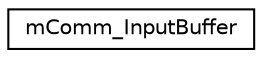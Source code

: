 digraph "Graphical Class Hierarchy"
{
  edge [fontname="Helvetica",fontsize="10",labelfontname="Helvetica",labelfontsize="10"];
  node [fontname="Helvetica",fontsize="10",shape=record];
  rankdir="LR";
  Node1 [label="mComm_InputBuffer",height=0.2,width=0.4,color="black", fillcolor="white", style="filled",URL="$structm_comm___input_buffer.html"];
}
